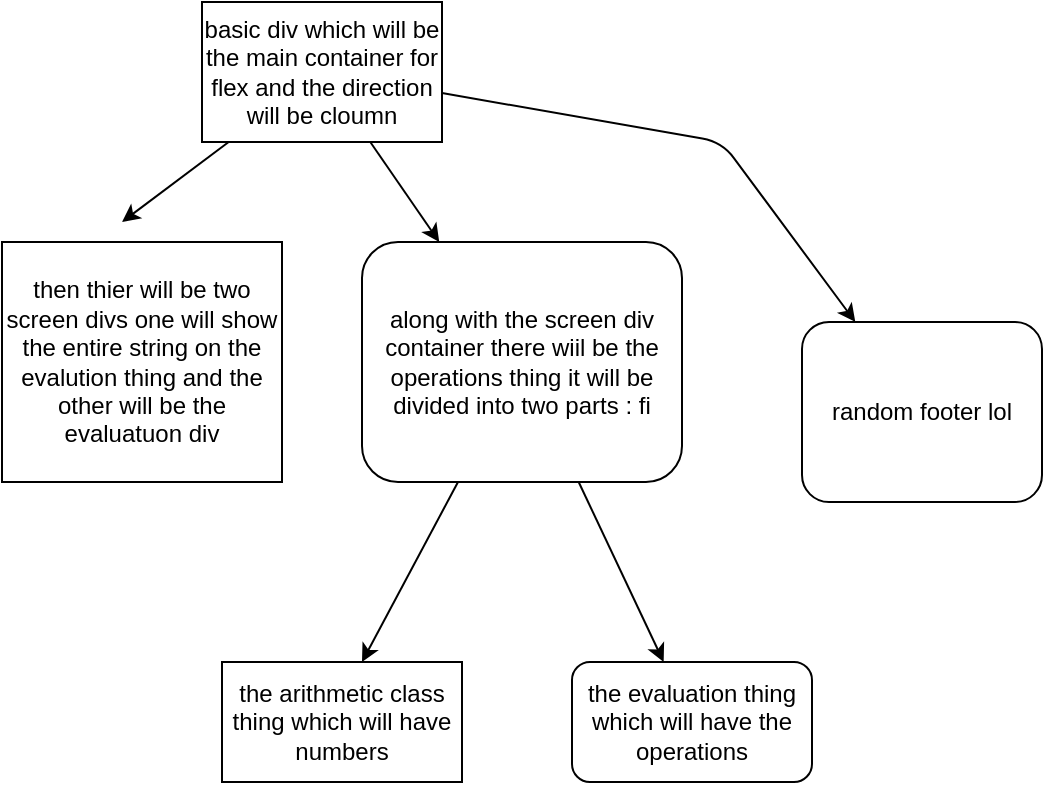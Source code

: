 <mxfile>
    <diagram id="_kR-dS5s7oNmDOMtwG-e" name="Page-1">
        <mxGraphModel dx="581" dy="611" grid="1" gridSize="10" guides="1" tooltips="1" connect="1" arrows="1" fold="1" page="1" pageScale="1" pageWidth="850" pageHeight="1100" math="0" shadow="0">
            <root>
                <mxCell id="0"/>
                <mxCell id="1" parent="0"/>
                <mxCell id="5" style="edgeStyle=none;html=1;" edge="1" parent="1" source="2">
                    <mxGeometry relative="1" as="geometry">
                        <mxPoint x="80" y="150" as="targetPoint"/>
                    </mxGeometry>
                </mxCell>
                <mxCell id="11" style="edgeStyle=none;html=1;" edge="1" parent="1" source="2" target="6">
                    <mxGeometry relative="1" as="geometry"/>
                </mxCell>
                <mxCell id="12" style="edgeStyle=none;html=1;" edge="1" parent="1" source="2" target="13">
                    <mxGeometry relative="1" as="geometry">
                        <mxPoint x="480" y="150" as="targetPoint"/>
                        <Array as="points">
                            <mxPoint x="380" y="110"/>
                        </Array>
                    </mxGeometry>
                </mxCell>
                <mxCell id="2" value="basic div which will be the main container for flex and the direction will be cloumn" style="rounded=0;whiteSpace=wrap;html=1;" vertex="1" parent="1">
                    <mxGeometry x="120" y="40" width="120" height="70" as="geometry"/>
                </mxCell>
                <mxCell id="4" value="then thier will be two screen divs one will show the entire string on the evalution thing and the other will be the evaluatuon div" style="rounded=0;whiteSpace=wrap;html=1;" vertex="1" parent="1">
                    <mxGeometry x="20" y="160" width="140" height="120" as="geometry"/>
                </mxCell>
                <mxCell id="7" style="edgeStyle=none;html=1;" edge="1" parent="1" source="6">
                    <mxGeometry relative="1" as="geometry">
                        <mxPoint x="200" y="370" as="targetPoint"/>
                    </mxGeometry>
                </mxCell>
                <mxCell id="8" style="edgeStyle=none;html=1;" edge="1" parent="1" source="6" target="9">
                    <mxGeometry relative="1" as="geometry">
                        <mxPoint x="370" y="380" as="targetPoint"/>
                    </mxGeometry>
                </mxCell>
                <mxCell id="6" value="along with the screen div container there wiil be the operations thing it will be divided into two parts : fi" style="rounded=1;whiteSpace=wrap;html=1;" vertex="1" parent="1">
                    <mxGeometry x="200" y="160" width="160" height="120" as="geometry"/>
                </mxCell>
                <mxCell id="9" value="the evaluation thing which will have the operations" style="rounded=1;whiteSpace=wrap;html=1;" vertex="1" parent="1">
                    <mxGeometry x="305" y="370" width="120" height="60" as="geometry"/>
                </mxCell>
                <mxCell id="10" value="the arithmetic class thing which will have numbers" style="rounded=0;whiteSpace=wrap;html=1;" vertex="1" parent="1">
                    <mxGeometry x="130" y="370" width="120" height="60" as="geometry"/>
                </mxCell>
                <mxCell id="13" value="random footer lol" style="rounded=1;whiteSpace=wrap;html=1;" vertex="1" parent="1">
                    <mxGeometry x="420" y="200" width="120" height="90" as="geometry"/>
                </mxCell>
            </root>
        </mxGraphModel>
    </diagram>
</mxfile>